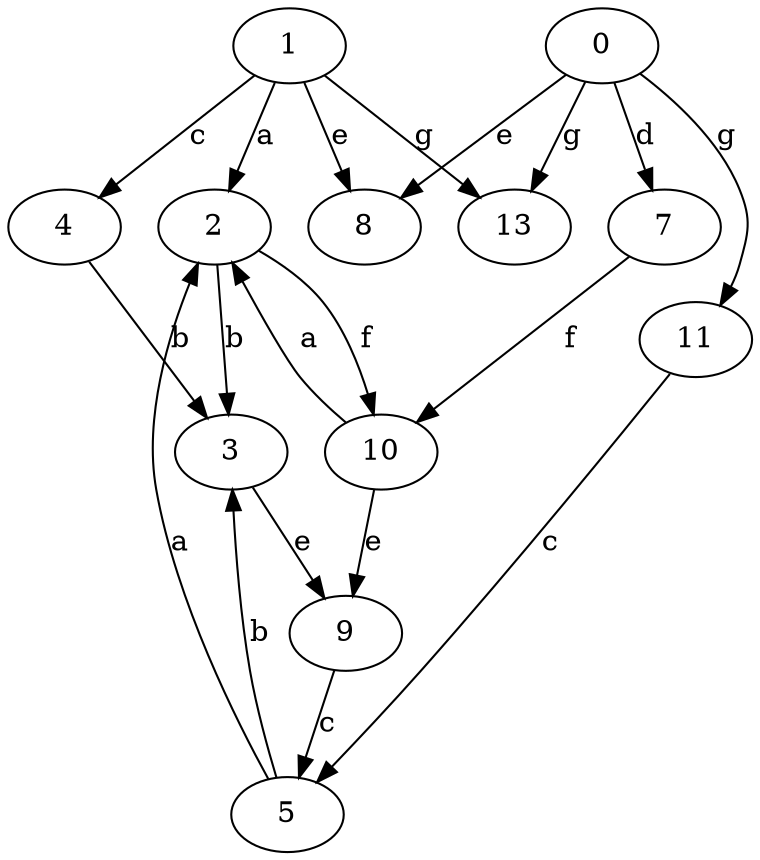 strict digraph  {
1;
2;
3;
4;
5;
7;
8;
9;
10;
11;
0;
13;
1 -> 2  [label=a];
1 -> 4  [label=c];
1 -> 8  [label=e];
1 -> 13  [label=g];
2 -> 3  [label=b];
2 -> 10  [label=f];
3 -> 9  [label=e];
4 -> 3  [label=b];
5 -> 2  [label=a];
5 -> 3  [label=b];
7 -> 10  [label=f];
9 -> 5  [label=c];
10 -> 2  [label=a];
10 -> 9  [label=e];
11 -> 5  [label=c];
0 -> 7  [label=d];
0 -> 8  [label=e];
0 -> 11  [label=g];
0 -> 13  [label=g];
}
